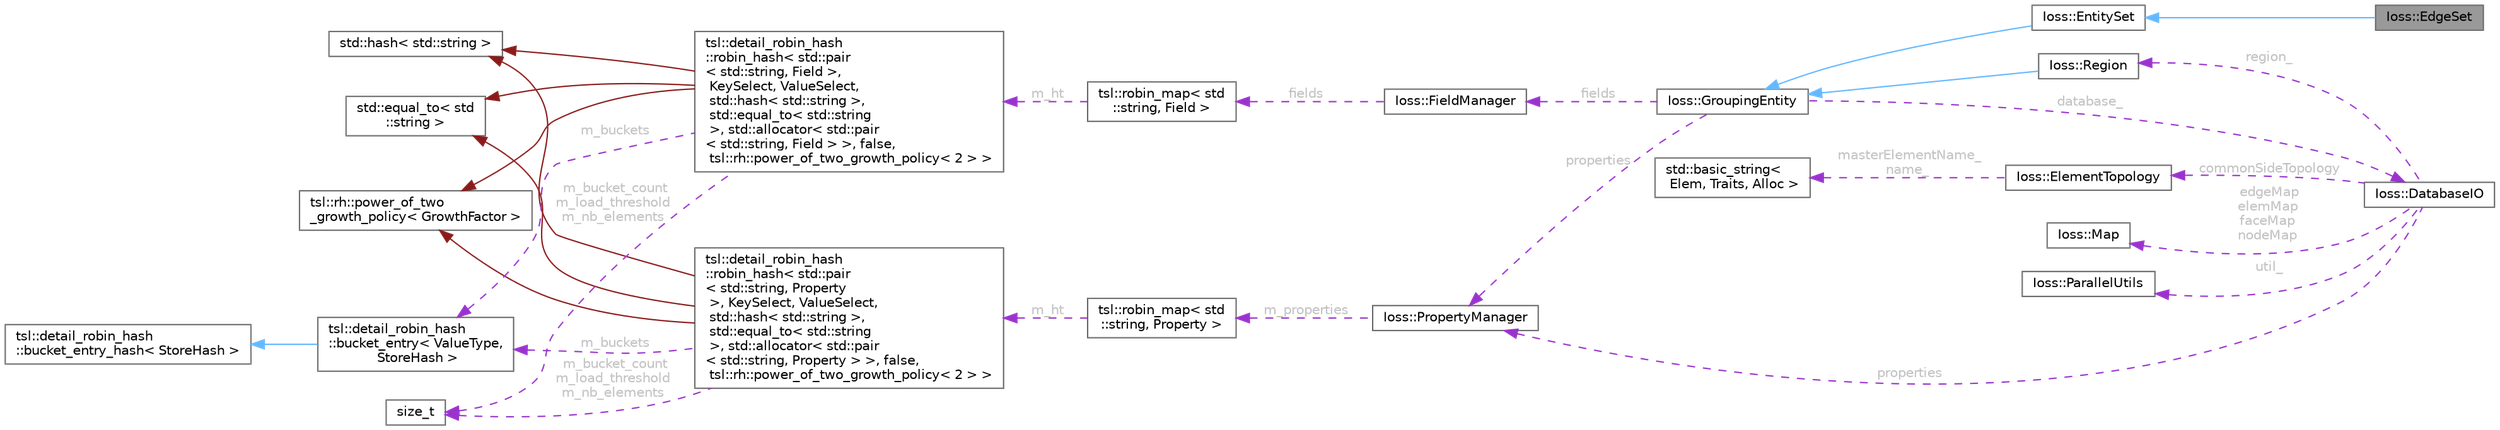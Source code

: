 digraph "Ioss::EdgeSet"
{
 // INTERACTIVE_SVG=YES
 // LATEX_PDF_SIZE
  bgcolor="transparent";
  edge [fontname=Helvetica,fontsize=10,labelfontname=Helvetica,labelfontsize=10];
  node [fontname=Helvetica,fontsize=10,shape=box,height=0.2,width=0.4];
  rankdir="LR";
  Node1 [id="Node000001",label="Ioss::EdgeSet",height=0.2,width=0.4,color="gray40", fillcolor="grey60", style="filled", fontcolor="black",tooltip="A collection of element edges."];
  Node2 -> Node1 [id="edge1_Node000001_Node000002",dir="back",color="steelblue1",style="solid",tooltip=" "];
  Node2 [id="Node000002",label="Ioss::EntitySet",height=0.2,width=0.4,color="gray40", fillcolor="white", style="filled",URL="$classIoss_1_1EntitySet.html",tooltip="Base class for all 'set'-type grouping entities, which means that members of the set are not necessar..."];
  Node3 -> Node2 [id="edge2_Node000002_Node000003",dir="back",color="steelblue1",style="solid",tooltip=" "];
  Node3 [id="Node000003",label="Ioss::GroupingEntity",height=0.2,width=0.4,color="gray40", fillcolor="white", style="filled",URL="$classIoss_1_1GroupingEntity.html",tooltip="Base class for all 'grouping' entities. The following derived classes are typical:"];
  Node4 -> Node3 [id="edge3_Node000003_Node000004",dir="back",color="darkorchid3",style="dashed",tooltip=" ",label=" properties",fontcolor="grey" ];
  Node4 [id="Node000004",label="Ioss::PropertyManager",height=0.2,width=0.4,color="gray40", fillcolor="white", style="filled",URL="$classIoss_1_1PropertyManager.html",tooltip="A collection of Ioss::Property objects."];
  Node5 -> Node4 [id="edge4_Node000004_Node000005",dir="back",color="darkorchid3",style="dashed",tooltip=" ",label=" m_properties",fontcolor="grey" ];
  Node5 [id="Node000005",label="tsl::robin_map\< std\l::string, Property \>",height=0.2,width=0.4,color="gray40", fillcolor="white", style="filled",URL="$classtsl_1_1robin__map.html",tooltip=" "];
  Node6 -> Node5 [id="edge5_Node000005_Node000006",dir="back",color="darkorchid3",style="dashed",tooltip=" ",label=" m_ht",fontcolor="grey" ];
  Node6 [id="Node000006",label="tsl::detail_robin_hash\l::robin_hash\< std::pair\l\< std::string, Property\l \>, KeySelect, ValueSelect,\l std::hash\< std::string \>,\l std::equal_to\< std::string\l \>, std::allocator\< std::pair\l\< std::string, Property \> \>, false,\l tsl::rh::power_of_two_growth_policy\< 2 \> \>",height=0.2,width=0.4,color="gray40", fillcolor="white", style="filled",URL="$classtsl_1_1detail__robin__hash_1_1robin__hash.html",tooltip=" "];
  Node7 -> Node6 [id="edge6_Node000006_Node000007",dir="back",color="firebrick4",style="solid",tooltip=" "];
  Node7 [id="Node000007",label="std::hash\< std::string \>",height=0.2,width=0.4,color="gray40", fillcolor="white", style="filled",tooltip=" "];
  Node8 -> Node6 [id="edge7_Node000006_Node000008",dir="back",color="firebrick4",style="solid",tooltip=" "];
  Node8 [id="Node000008",label="std::equal_to\< std\l::string \>",height=0.2,width=0.4,color="gray40", fillcolor="white", style="filled",tooltip=" "];
  Node9 -> Node6 [id="edge8_Node000006_Node000009",dir="back",color="firebrick4",style="solid",tooltip=" "];
  Node9 [id="Node000009",label="tsl::rh::power_of_two\l_growth_policy\< GrowthFactor \>",height=0.2,width=0.4,color="gray40", fillcolor="white", style="filled",URL="$classtsl_1_1rh_1_1power__of__two__growth__policy.html",tooltip=" "];
  Node10 -> Node6 [id="edge9_Node000006_Node000010",dir="back",color="darkorchid3",style="dashed",tooltip=" ",label=" m_buckets",fontcolor="grey" ];
  Node10 [id="Node000010",label="tsl::detail_robin_hash\l::bucket_entry\< ValueType,\l StoreHash \>",height=0.2,width=0.4,color="gray40", fillcolor="white", style="filled",URL="$classtsl_1_1detail__robin__hash_1_1bucket__entry.html",tooltip=" "];
  Node11 -> Node10 [id="edge10_Node000010_Node000011",dir="back",color="steelblue1",style="solid",tooltip=" "];
  Node11 [id="Node000011",label="tsl::detail_robin_hash\l::bucket_entry_hash\< StoreHash \>",height=0.2,width=0.4,color="gray40", fillcolor="white", style="filled",URL="$classtsl_1_1detail__robin__hash_1_1bucket__entry__hash.html",tooltip=" "];
  Node12 -> Node6 [id="edge11_Node000006_Node000012",dir="back",color="darkorchid3",style="dashed",tooltip=" ",label=" m_bucket_count\nm_load_threshold\nm_nb_elements",fontcolor="grey" ];
  Node12 [id="Node000012",label="size_t",height=0.2,width=0.4,color="gray40", fillcolor="white", style="filled",tooltip=" "];
  Node13 -> Node3 [id="edge12_Node000003_Node000013",dir="back",color="darkorchid3",style="dashed",tooltip=" ",label=" fields",fontcolor="grey" ];
  Node13 [id="Node000013",label="Ioss::FieldManager",height=0.2,width=0.4,color="gray40", fillcolor="white", style="filled",URL="$classIoss_1_1FieldManager.html",tooltip="A collection of Ioss::Field objects."];
  Node14 -> Node13 [id="edge13_Node000013_Node000014",dir="back",color="darkorchid3",style="dashed",tooltip=" ",label=" fields",fontcolor="grey" ];
  Node14 [id="Node000014",label="tsl::robin_map\< std\l::string, Field \>",height=0.2,width=0.4,color="gray40", fillcolor="white", style="filled",URL="$classtsl_1_1robin__map.html",tooltip=" "];
  Node15 -> Node14 [id="edge14_Node000014_Node000015",dir="back",color="darkorchid3",style="dashed",tooltip=" ",label=" m_ht",fontcolor="grey" ];
  Node15 [id="Node000015",label="tsl::detail_robin_hash\l::robin_hash\< std::pair\l\< std::string, Field \>,\l KeySelect, ValueSelect,\l std::hash\< std::string \>,\l std::equal_to\< std::string\l \>, std::allocator\< std::pair\l\< std::string, Field \> \>, false,\l tsl::rh::power_of_two_growth_policy\< 2 \> \>",height=0.2,width=0.4,color="gray40", fillcolor="white", style="filled",URL="$classtsl_1_1detail__robin__hash_1_1robin__hash.html",tooltip=" "];
  Node7 -> Node15 [id="edge15_Node000015_Node000007",dir="back",color="firebrick4",style="solid",tooltip=" "];
  Node8 -> Node15 [id="edge16_Node000015_Node000008",dir="back",color="firebrick4",style="solid",tooltip=" "];
  Node9 -> Node15 [id="edge17_Node000015_Node000009",dir="back",color="firebrick4",style="solid",tooltip=" "];
  Node10 -> Node15 [id="edge18_Node000015_Node000010",dir="back",color="darkorchid3",style="dashed",tooltip=" ",label=" m_buckets",fontcolor="grey" ];
  Node12 -> Node15 [id="edge19_Node000015_Node000012",dir="back",color="darkorchid3",style="dashed",tooltip=" ",label=" m_bucket_count\nm_load_threshold\nm_nb_elements",fontcolor="grey" ];
  Node16 -> Node3 [id="edge20_Node000003_Node000016",dir="back",color="darkorchid3",style="dashed",tooltip=" ",label=" database_",fontcolor="grey" ];
  Node16 [id="Node000016",label="Ioss::DatabaseIO",height=0.2,width=0.4,color="gray40", fillcolor="white", style="filled",URL="$classIoss_1_1DatabaseIO.html",tooltip="An input or output Database."];
  Node4 -> Node16 [id="edge21_Node000016_Node000004",dir="back",color="darkorchid3",style="dashed",tooltip=" ",label=" properties",fontcolor="grey" ];
  Node17 -> Node16 [id="edge22_Node000016_Node000017",dir="back",color="darkorchid3",style="dashed",tooltip=" ",label=" commonSideTopology",fontcolor="grey" ];
  Node17 [id="Node000017",label="Ioss::ElementTopology",height=0.2,width=0.4,color="gray40", fillcolor="white", style="filled",URL="$classIoss_1_1ElementTopology.html",tooltip="Represents an element topology."];
  Node18 -> Node17 [id="edge23_Node000017_Node000018",dir="back",color="darkorchid3",style="dashed",tooltip=" ",label=" masterElementName_\nname_",fontcolor="grey" ];
  Node18 [id="Node000018",label="std::basic_string\<\l Elem, Traits, Alloc \>",height=0.2,width=0.4,color="gray40", fillcolor="white", style="filled",URL="$classstd_1_1basic__string.html",tooltip=" "];
  Node19 -> Node16 [id="edge24_Node000016_Node000019",dir="back",color="darkorchid3",style="dashed",tooltip=" ",label=" edgeMap\nelemMap\nfaceMap\nnodeMap",fontcolor="grey" ];
  Node19 [id="Node000019",label="Ioss::Map",height=0.2,width=0.4,color="gray40", fillcolor="white", style="filled",URL="$classIoss_1_1Map.html",tooltip=" "];
  Node20 -> Node16 [id="edge25_Node000016_Node000020",dir="back",color="darkorchid3",style="dashed",tooltip=" ",label=" util_",fontcolor="grey" ];
  Node20 [id="Node000020",label="Ioss::ParallelUtils",height=0.2,width=0.4,color="gray40", fillcolor="white", style="filled",URL="$classIoss_1_1ParallelUtils.html",tooltip=" "];
  Node21 -> Node16 [id="edge26_Node000016_Node000021",dir="back",color="darkorchid3",style="dashed",tooltip=" ",label=" region_",fontcolor="grey" ];
  Node21 [id="Node000021",label="Ioss::Region",height=0.2,width=0.4,color="gray40", fillcolor="white", style="filled",URL="$classIoss_1_1Region.html",tooltip="A grouping entity that contains other grouping entities."];
  Node3 -> Node21 [id="edge27_Node000021_Node000003",dir="back",color="steelblue1",style="solid",tooltip=" "];
}
